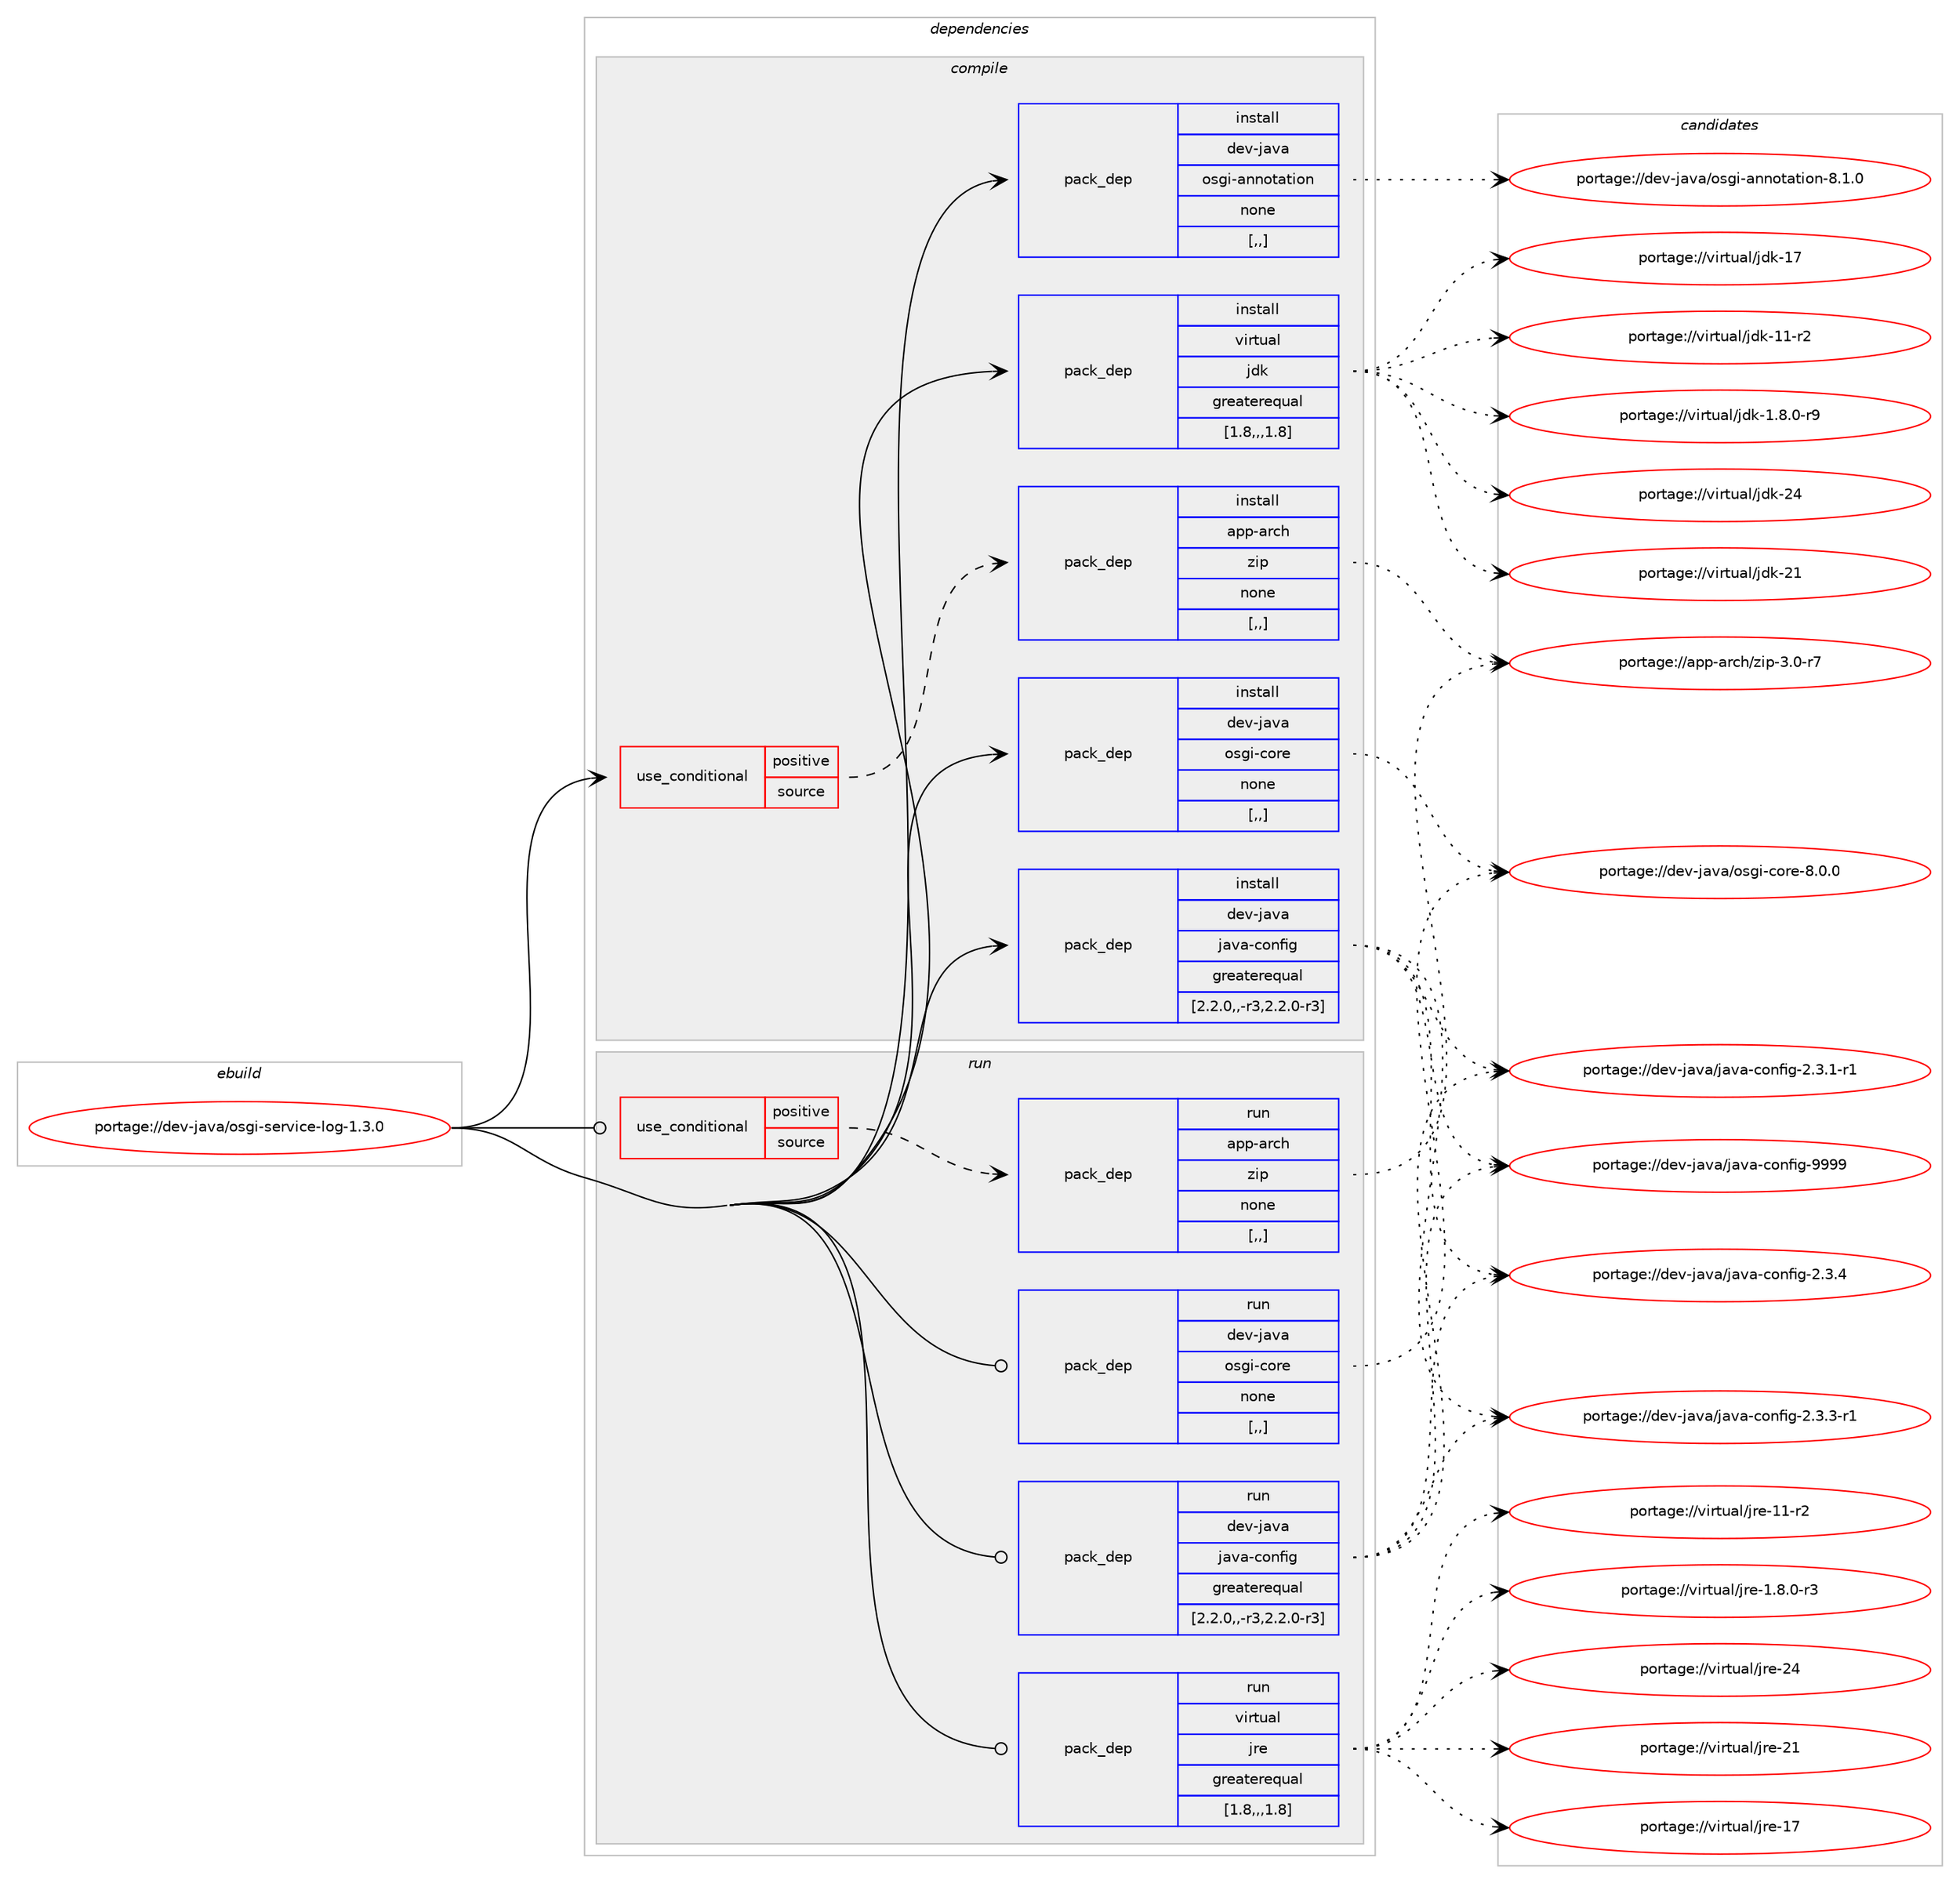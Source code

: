 digraph prolog {

# *************
# Graph options
# *************

newrank=true;
concentrate=true;
compound=true;
graph [rankdir=LR,fontname=Helvetica,fontsize=10,ranksep=1.5];#, ranksep=2.5, nodesep=0.2];
edge  [arrowhead=vee];
node  [fontname=Helvetica,fontsize=10];

# **********
# The ebuild
# **********

subgraph cluster_leftcol {
color=gray;
label=<<i>ebuild</i>>;
id [label="portage://dev-java/osgi-service-log-1.3.0", color=red, width=4, href="../dev-java/osgi-service-log-1.3.0.svg"];
}

# ****************
# The dependencies
# ****************

subgraph cluster_midcol {
color=gray;
label=<<i>dependencies</i>>;
subgraph cluster_compile {
fillcolor="#eeeeee";
style=filled;
label=<<i>compile</i>>;
subgraph cond22427 {
dependency97082 [label=<<TABLE BORDER="0" CELLBORDER="1" CELLSPACING="0" CELLPADDING="4"><TR><TD ROWSPAN="3" CELLPADDING="10">use_conditional</TD></TR><TR><TD>positive</TD></TR><TR><TD>source</TD></TR></TABLE>>, shape=none, color=red];
subgraph pack73587 {
dependency97083 [label=<<TABLE BORDER="0" CELLBORDER="1" CELLSPACING="0" CELLPADDING="4" WIDTH="220"><TR><TD ROWSPAN="6" CELLPADDING="30">pack_dep</TD></TR><TR><TD WIDTH="110">install</TD></TR><TR><TD>app-arch</TD></TR><TR><TD>zip</TD></TR><TR><TD>none</TD></TR><TR><TD>[,,]</TD></TR></TABLE>>, shape=none, color=blue];
}
dependency97082:e -> dependency97083:w [weight=20,style="dashed",arrowhead="vee"];
}
id:e -> dependency97082:w [weight=20,style="solid",arrowhead="vee"];
subgraph pack73588 {
dependency97084 [label=<<TABLE BORDER="0" CELLBORDER="1" CELLSPACING="0" CELLPADDING="4" WIDTH="220"><TR><TD ROWSPAN="6" CELLPADDING="30">pack_dep</TD></TR><TR><TD WIDTH="110">install</TD></TR><TR><TD>dev-java</TD></TR><TR><TD>java-config</TD></TR><TR><TD>greaterequal</TD></TR><TR><TD>[2.2.0,,-r3,2.2.0-r3]</TD></TR></TABLE>>, shape=none, color=blue];
}
id:e -> dependency97084:w [weight=20,style="solid",arrowhead="vee"];
subgraph pack73589 {
dependency97085 [label=<<TABLE BORDER="0" CELLBORDER="1" CELLSPACING="0" CELLPADDING="4" WIDTH="220"><TR><TD ROWSPAN="6" CELLPADDING="30">pack_dep</TD></TR><TR><TD WIDTH="110">install</TD></TR><TR><TD>dev-java</TD></TR><TR><TD>osgi-annotation</TD></TR><TR><TD>none</TD></TR><TR><TD>[,,]</TD></TR></TABLE>>, shape=none, color=blue];
}
id:e -> dependency97085:w [weight=20,style="solid",arrowhead="vee"];
subgraph pack73590 {
dependency97086 [label=<<TABLE BORDER="0" CELLBORDER="1" CELLSPACING="0" CELLPADDING="4" WIDTH="220"><TR><TD ROWSPAN="6" CELLPADDING="30">pack_dep</TD></TR><TR><TD WIDTH="110">install</TD></TR><TR><TD>dev-java</TD></TR><TR><TD>osgi-core</TD></TR><TR><TD>none</TD></TR><TR><TD>[,,]</TD></TR></TABLE>>, shape=none, color=blue];
}
id:e -> dependency97086:w [weight=20,style="solid",arrowhead="vee"];
subgraph pack73591 {
dependency97087 [label=<<TABLE BORDER="0" CELLBORDER="1" CELLSPACING="0" CELLPADDING="4" WIDTH="220"><TR><TD ROWSPAN="6" CELLPADDING="30">pack_dep</TD></TR><TR><TD WIDTH="110">install</TD></TR><TR><TD>virtual</TD></TR><TR><TD>jdk</TD></TR><TR><TD>greaterequal</TD></TR><TR><TD>[1.8,,,1.8]</TD></TR></TABLE>>, shape=none, color=blue];
}
id:e -> dependency97087:w [weight=20,style="solid",arrowhead="vee"];
}
subgraph cluster_compileandrun {
fillcolor="#eeeeee";
style=filled;
label=<<i>compile and run</i>>;
}
subgraph cluster_run {
fillcolor="#eeeeee";
style=filled;
label=<<i>run</i>>;
subgraph cond22428 {
dependency97088 [label=<<TABLE BORDER="0" CELLBORDER="1" CELLSPACING="0" CELLPADDING="4"><TR><TD ROWSPAN="3" CELLPADDING="10">use_conditional</TD></TR><TR><TD>positive</TD></TR><TR><TD>source</TD></TR></TABLE>>, shape=none, color=red];
subgraph pack73592 {
dependency97089 [label=<<TABLE BORDER="0" CELLBORDER="1" CELLSPACING="0" CELLPADDING="4" WIDTH="220"><TR><TD ROWSPAN="6" CELLPADDING="30">pack_dep</TD></TR><TR><TD WIDTH="110">run</TD></TR><TR><TD>app-arch</TD></TR><TR><TD>zip</TD></TR><TR><TD>none</TD></TR><TR><TD>[,,]</TD></TR></TABLE>>, shape=none, color=blue];
}
dependency97088:e -> dependency97089:w [weight=20,style="dashed",arrowhead="vee"];
}
id:e -> dependency97088:w [weight=20,style="solid",arrowhead="odot"];
subgraph pack73593 {
dependency97090 [label=<<TABLE BORDER="0" CELLBORDER="1" CELLSPACING="0" CELLPADDING="4" WIDTH="220"><TR><TD ROWSPAN="6" CELLPADDING="30">pack_dep</TD></TR><TR><TD WIDTH="110">run</TD></TR><TR><TD>dev-java</TD></TR><TR><TD>java-config</TD></TR><TR><TD>greaterequal</TD></TR><TR><TD>[2.2.0,,-r3,2.2.0-r3]</TD></TR></TABLE>>, shape=none, color=blue];
}
id:e -> dependency97090:w [weight=20,style="solid",arrowhead="odot"];
subgraph pack73594 {
dependency97091 [label=<<TABLE BORDER="0" CELLBORDER="1" CELLSPACING="0" CELLPADDING="4" WIDTH="220"><TR><TD ROWSPAN="6" CELLPADDING="30">pack_dep</TD></TR><TR><TD WIDTH="110">run</TD></TR><TR><TD>dev-java</TD></TR><TR><TD>osgi-core</TD></TR><TR><TD>none</TD></TR><TR><TD>[,,]</TD></TR></TABLE>>, shape=none, color=blue];
}
id:e -> dependency97091:w [weight=20,style="solid",arrowhead="odot"];
subgraph pack73595 {
dependency97092 [label=<<TABLE BORDER="0" CELLBORDER="1" CELLSPACING="0" CELLPADDING="4" WIDTH="220"><TR><TD ROWSPAN="6" CELLPADDING="30">pack_dep</TD></TR><TR><TD WIDTH="110">run</TD></TR><TR><TD>virtual</TD></TR><TR><TD>jre</TD></TR><TR><TD>greaterequal</TD></TR><TR><TD>[1.8,,,1.8]</TD></TR></TABLE>>, shape=none, color=blue];
}
id:e -> dependency97092:w [weight=20,style="solid",arrowhead="odot"];
}
}

# **************
# The candidates
# **************

subgraph cluster_choices {
rank=same;
color=gray;
label=<<i>candidates</i>>;

subgraph choice73587 {
color=black;
nodesep=1;
choice9711211245971149910447122105112455146484511455 [label="portage://app-arch/zip-3.0-r7", color=red, width=4,href="../app-arch/zip-3.0-r7.svg"];
dependency97083:e -> choice9711211245971149910447122105112455146484511455:w [style=dotted,weight="100"];
}
subgraph choice73588 {
color=black;
nodesep=1;
choice10010111845106971189747106971189745991111101021051034557575757 [label="portage://dev-java/java-config-9999", color=red, width=4,href="../dev-java/java-config-9999.svg"];
choice1001011184510697118974710697118974599111110102105103455046514652 [label="portage://dev-java/java-config-2.3.4", color=red, width=4,href="../dev-java/java-config-2.3.4.svg"];
choice10010111845106971189747106971189745991111101021051034550465146514511449 [label="portage://dev-java/java-config-2.3.3-r1", color=red, width=4,href="../dev-java/java-config-2.3.3-r1.svg"];
choice10010111845106971189747106971189745991111101021051034550465146494511449 [label="portage://dev-java/java-config-2.3.1-r1", color=red, width=4,href="../dev-java/java-config-2.3.1-r1.svg"];
dependency97084:e -> choice10010111845106971189747106971189745991111101021051034557575757:w [style=dotted,weight="100"];
dependency97084:e -> choice1001011184510697118974710697118974599111110102105103455046514652:w [style=dotted,weight="100"];
dependency97084:e -> choice10010111845106971189747106971189745991111101021051034550465146514511449:w [style=dotted,weight="100"];
dependency97084:e -> choice10010111845106971189747106971189745991111101021051034550465146494511449:w [style=dotted,weight="100"];
}
subgraph choice73589 {
color=black;
nodesep=1;
choice10010111845106971189747111115103105459711011011111697116105111110455646494648 [label="portage://dev-java/osgi-annotation-8.1.0", color=red, width=4,href="../dev-java/osgi-annotation-8.1.0.svg"];
dependency97085:e -> choice10010111845106971189747111115103105459711011011111697116105111110455646494648:w [style=dotted,weight="100"];
}
subgraph choice73590 {
color=black;
nodesep=1;
choice100101118451069711897471111151031054599111114101455646484648 [label="portage://dev-java/osgi-core-8.0.0", color=red, width=4,href="../dev-java/osgi-core-8.0.0.svg"];
dependency97086:e -> choice100101118451069711897471111151031054599111114101455646484648:w [style=dotted,weight="100"];
}
subgraph choice73591 {
color=black;
nodesep=1;
choice1181051141161179710847106100107455052 [label="portage://virtual/jdk-24", color=red, width=4,href="../virtual/jdk-24.svg"];
choice1181051141161179710847106100107455049 [label="portage://virtual/jdk-21", color=red, width=4,href="../virtual/jdk-21.svg"];
choice1181051141161179710847106100107454955 [label="portage://virtual/jdk-17", color=red, width=4,href="../virtual/jdk-17.svg"];
choice11810511411611797108471061001074549494511450 [label="portage://virtual/jdk-11-r2", color=red, width=4,href="../virtual/jdk-11-r2.svg"];
choice11810511411611797108471061001074549465646484511457 [label="portage://virtual/jdk-1.8.0-r9", color=red, width=4,href="../virtual/jdk-1.8.0-r9.svg"];
dependency97087:e -> choice1181051141161179710847106100107455052:w [style=dotted,weight="100"];
dependency97087:e -> choice1181051141161179710847106100107455049:w [style=dotted,weight="100"];
dependency97087:e -> choice1181051141161179710847106100107454955:w [style=dotted,weight="100"];
dependency97087:e -> choice11810511411611797108471061001074549494511450:w [style=dotted,weight="100"];
dependency97087:e -> choice11810511411611797108471061001074549465646484511457:w [style=dotted,weight="100"];
}
subgraph choice73592 {
color=black;
nodesep=1;
choice9711211245971149910447122105112455146484511455 [label="portage://app-arch/zip-3.0-r7", color=red, width=4,href="../app-arch/zip-3.0-r7.svg"];
dependency97089:e -> choice9711211245971149910447122105112455146484511455:w [style=dotted,weight="100"];
}
subgraph choice73593 {
color=black;
nodesep=1;
choice10010111845106971189747106971189745991111101021051034557575757 [label="portage://dev-java/java-config-9999", color=red, width=4,href="../dev-java/java-config-9999.svg"];
choice1001011184510697118974710697118974599111110102105103455046514652 [label="portage://dev-java/java-config-2.3.4", color=red, width=4,href="../dev-java/java-config-2.3.4.svg"];
choice10010111845106971189747106971189745991111101021051034550465146514511449 [label="portage://dev-java/java-config-2.3.3-r1", color=red, width=4,href="../dev-java/java-config-2.3.3-r1.svg"];
choice10010111845106971189747106971189745991111101021051034550465146494511449 [label="portage://dev-java/java-config-2.3.1-r1", color=red, width=4,href="../dev-java/java-config-2.3.1-r1.svg"];
dependency97090:e -> choice10010111845106971189747106971189745991111101021051034557575757:w [style=dotted,weight="100"];
dependency97090:e -> choice1001011184510697118974710697118974599111110102105103455046514652:w [style=dotted,weight="100"];
dependency97090:e -> choice10010111845106971189747106971189745991111101021051034550465146514511449:w [style=dotted,weight="100"];
dependency97090:e -> choice10010111845106971189747106971189745991111101021051034550465146494511449:w [style=dotted,weight="100"];
}
subgraph choice73594 {
color=black;
nodesep=1;
choice100101118451069711897471111151031054599111114101455646484648 [label="portage://dev-java/osgi-core-8.0.0", color=red, width=4,href="../dev-java/osgi-core-8.0.0.svg"];
dependency97091:e -> choice100101118451069711897471111151031054599111114101455646484648:w [style=dotted,weight="100"];
}
subgraph choice73595 {
color=black;
nodesep=1;
choice1181051141161179710847106114101455052 [label="portage://virtual/jre-24", color=red, width=4,href="../virtual/jre-24.svg"];
choice1181051141161179710847106114101455049 [label="portage://virtual/jre-21", color=red, width=4,href="../virtual/jre-21.svg"];
choice1181051141161179710847106114101454955 [label="portage://virtual/jre-17", color=red, width=4,href="../virtual/jre-17.svg"];
choice11810511411611797108471061141014549494511450 [label="portage://virtual/jre-11-r2", color=red, width=4,href="../virtual/jre-11-r2.svg"];
choice11810511411611797108471061141014549465646484511451 [label="portage://virtual/jre-1.8.0-r3", color=red, width=4,href="../virtual/jre-1.8.0-r3.svg"];
dependency97092:e -> choice1181051141161179710847106114101455052:w [style=dotted,weight="100"];
dependency97092:e -> choice1181051141161179710847106114101455049:w [style=dotted,weight="100"];
dependency97092:e -> choice1181051141161179710847106114101454955:w [style=dotted,weight="100"];
dependency97092:e -> choice11810511411611797108471061141014549494511450:w [style=dotted,weight="100"];
dependency97092:e -> choice11810511411611797108471061141014549465646484511451:w [style=dotted,weight="100"];
}
}

}
